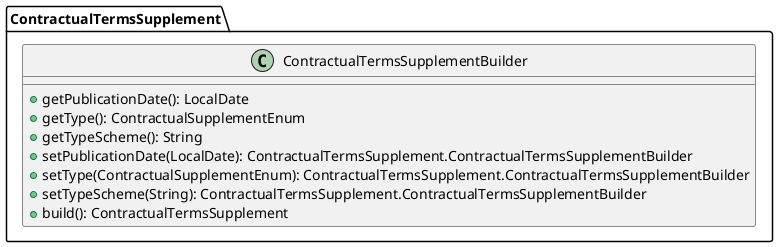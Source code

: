 @startuml

    class ContractualTermsSupplement.ContractualTermsSupplementBuilder [[ContractualTermsSupplement.ContractualTermsSupplementBuilder.html]] {
        +getPublicationDate(): LocalDate
        +getType(): ContractualSupplementEnum
        +getTypeScheme(): String
        +setPublicationDate(LocalDate): ContractualTermsSupplement.ContractualTermsSupplementBuilder
        +setType(ContractualSupplementEnum): ContractualTermsSupplement.ContractualTermsSupplementBuilder
        +setTypeScheme(String): ContractualTermsSupplement.ContractualTermsSupplementBuilder
        +build(): ContractualTermsSupplement
    }

@enduml
